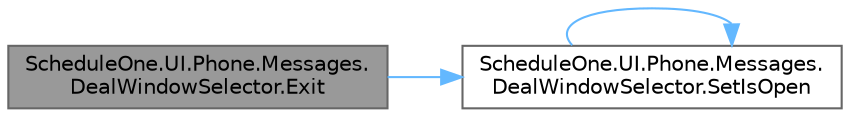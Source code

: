 digraph "ScheduleOne.UI.Phone.Messages.DealWindowSelector.Exit"
{
 // LATEX_PDF_SIZE
  bgcolor="transparent";
  edge [fontname=Helvetica,fontsize=10,labelfontname=Helvetica,labelfontsize=10];
  node [fontname=Helvetica,fontsize=10,shape=box,height=0.2,width=0.4];
  rankdir="LR";
  Node1 [id="Node000001",label="ScheduleOne.UI.Phone.Messages.\lDealWindowSelector.Exit",height=0.2,width=0.4,color="gray40", fillcolor="grey60", style="filled", fontcolor="black",tooltip=" "];
  Node1 -> Node2 [id="edge1_Node000001_Node000002",color="steelblue1",style="solid",tooltip=" "];
  Node2 [id="Node000002",label="ScheduleOne.UI.Phone.Messages.\lDealWindowSelector.SetIsOpen",height=0.2,width=0.4,color="grey40", fillcolor="white", style="filled",URL="$class_schedule_one_1_1_u_i_1_1_phone_1_1_messages_1_1_deal_window_selector.html#a9391d41c79ba430af34eed48389ec71d",tooltip=" "];
  Node2 -> Node2 [id="edge2_Node000002_Node000002",color="steelblue1",style="solid",tooltip=" "];
}
